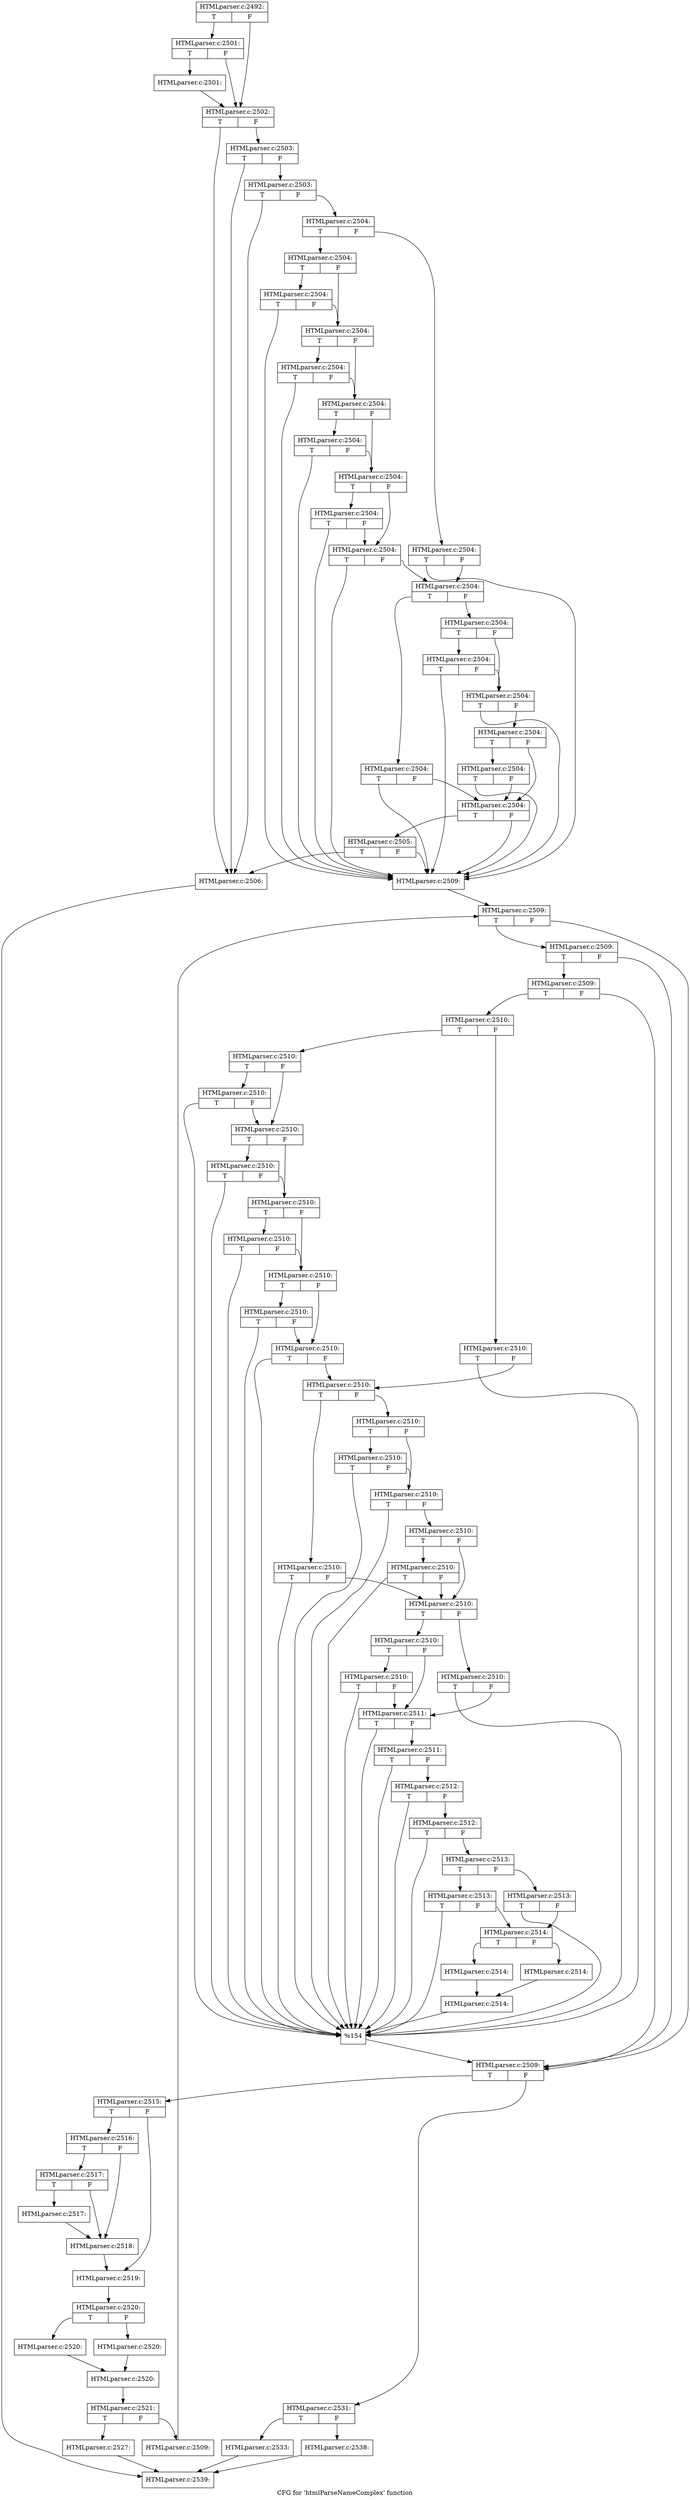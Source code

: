 digraph "CFG for 'htmlParseNameComplex' function" {
	label="CFG for 'htmlParseNameComplex' function";

	Node0x5630c5ef2060 [shape=record,label="{HTMLparser.c:2492:|{<s0>T|<s1>F}}"];
	Node0x5630c5ef2060:s0 -> Node0x5630c5efd1c0;
	Node0x5630c5ef2060:s1 -> Node0x5630c5efd170;
	Node0x5630c5efd1c0 [shape=record,label="{HTMLparser.c:2501:|{<s0>T|<s1>F}}"];
	Node0x5630c5efd1c0:s0 -> Node0x5630c5efd120;
	Node0x5630c5efd1c0:s1 -> Node0x5630c5efd170;
	Node0x5630c5efd120 [shape=record,label="{HTMLparser.c:2501:}"];
	Node0x5630c5efd120 -> Node0x5630c5efd170;
	Node0x5630c5efd170 [shape=record,label="{HTMLparser.c:2502:|{<s0>T|<s1>F}}"];
	Node0x5630c5efd170:s0 -> Node0x5630c5efe880;
	Node0x5630c5efd170:s1 -> Node0x5630c5efe9c0;
	Node0x5630c5efe9c0 [shape=record,label="{HTMLparser.c:2503:|{<s0>T|<s1>F}}"];
	Node0x5630c5efe9c0:s0 -> Node0x5630c5efe880;
	Node0x5630c5efe9c0:s1 -> Node0x5630c5efe970;
	Node0x5630c5efe970 [shape=record,label="{HTMLparser.c:2503:|{<s0>T|<s1>F}}"];
	Node0x5630c5efe970:s0 -> Node0x5630c5efe880;
	Node0x5630c5efe970:s1 -> Node0x5630c5efe920;
	Node0x5630c5efe920 [shape=record,label="{HTMLparser.c:2504:|{<s0>T|<s1>F}}"];
	Node0x5630c5efe920:s0 -> Node0x5630c5eff190;
	Node0x5630c5efe920:s1 -> Node0x5630c5eff1e0;
	Node0x5630c5eff190 [shape=record,label="{HTMLparser.c:2504:|{<s0>T|<s1>F}}"];
	Node0x5630c5eff190:s0 -> Node0x5630c5eff4e0;
	Node0x5630c5eff190:s1 -> Node0x5630c5eff490;
	Node0x5630c5eff4e0 [shape=record,label="{HTMLparser.c:2504:|{<s0>T|<s1>F}}"];
	Node0x5630c5eff4e0:s0 -> Node0x5630c5efe8d0;
	Node0x5630c5eff4e0:s1 -> Node0x5630c5eff490;
	Node0x5630c5eff490 [shape=record,label="{HTMLparser.c:2504:|{<s0>T|<s1>F}}"];
	Node0x5630c5eff490:s0 -> Node0x5630c5eff810;
	Node0x5630c5eff490:s1 -> Node0x5630c5eff440;
	Node0x5630c5eff810 [shape=record,label="{HTMLparser.c:2504:|{<s0>T|<s1>F}}"];
	Node0x5630c5eff810:s0 -> Node0x5630c5efe8d0;
	Node0x5630c5eff810:s1 -> Node0x5630c5eff440;
	Node0x5630c5eff440 [shape=record,label="{HTMLparser.c:2504:|{<s0>T|<s1>F}}"];
	Node0x5630c5eff440:s0 -> Node0x5630c5effb40;
	Node0x5630c5eff440:s1 -> Node0x5630c5eff3f0;
	Node0x5630c5effb40 [shape=record,label="{HTMLparser.c:2504:|{<s0>T|<s1>F}}"];
	Node0x5630c5effb40:s0 -> Node0x5630c5efe8d0;
	Node0x5630c5effb40:s1 -> Node0x5630c5eff3f0;
	Node0x5630c5eff3f0 [shape=record,label="{HTMLparser.c:2504:|{<s0>T|<s1>F}}"];
	Node0x5630c5eff3f0:s0 -> Node0x5630c5effe70;
	Node0x5630c5eff3f0:s1 -> Node0x5630c5eff3a0;
	Node0x5630c5effe70 [shape=record,label="{HTMLparser.c:2504:|{<s0>T|<s1>F}}"];
	Node0x5630c5effe70:s0 -> Node0x5630c5efe8d0;
	Node0x5630c5effe70:s1 -> Node0x5630c5eff3a0;
	Node0x5630c5eff3a0 [shape=record,label="{HTMLparser.c:2504:|{<s0>T|<s1>F}}"];
	Node0x5630c5eff3a0:s0 -> Node0x5630c5efe8d0;
	Node0x5630c5eff3a0:s1 -> Node0x5630c5eff110;
	Node0x5630c5eff1e0 [shape=record,label="{HTMLparser.c:2504:|{<s0>T|<s1>F}}"];
	Node0x5630c5eff1e0:s0 -> Node0x5630c5efe8d0;
	Node0x5630c5eff1e0:s1 -> Node0x5630c5eff110;
	Node0x5630c5eff110 [shape=record,label="{HTMLparser.c:2504:|{<s0>T|<s1>F}}"];
	Node0x5630c5eff110:s0 -> Node0x5630c5f00400;
	Node0x5630c5eff110:s1 -> Node0x5630c5f00480;
	Node0x5630c5f00400 [shape=record,label="{HTMLparser.c:2504:|{<s0>T|<s1>F}}"];
	Node0x5630c5f00400:s0 -> Node0x5630c5efe8d0;
	Node0x5630c5f00400:s1 -> Node0x5630c5eff090;
	Node0x5630c5f00480 [shape=record,label="{HTMLparser.c:2504:|{<s0>T|<s1>F}}"];
	Node0x5630c5f00480:s0 -> Node0x5630c5bfc130;
	Node0x5630c5f00480:s1 -> Node0x5630c5bfc0e0;
	Node0x5630c5bfc130 [shape=record,label="{HTMLparser.c:2504:|{<s0>T|<s1>F}}"];
	Node0x5630c5bfc130:s0 -> Node0x5630c5efe8d0;
	Node0x5630c5bfc130:s1 -> Node0x5630c5bfc0e0;
	Node0x5630c5bfc0e0 [shape=record,label="{HTMLparser.c:2504:|{<s0>T|<s1>F}}"];
	Node0x5630c5bfc0e0:s0 -> Node0x5630c5efe8d0;
	Node0x5630c5bfc0e0:s1 -> Node0x5630c5f004d0;
	Node0x5630c5f004d0 [shape=record,label="{HTMLparser.c:2504:|{<s0>T|<s1>F}}"];
	Node0x5630c5f004d0:s0 -> Node0x5630c5bfc690;
	Node0x5630c5f004d0:s1 -> Node0x5630c5eff090;
	Node0x5630c5bfc690 [shape=record,label="{HTMLparser.c:2504:|{<s0>T|<s1>F}}"];
	Node0x5630c5bfc690:s0 -> Node0x5630c5efe8d0;
	Node0x5630c5bfc690:s1 -> Node0x5630c5eff090;
	Node0x5630c5eff090 [shape=record,label="{HTMLparser.c:2504:|{<s0>T|<s1>F}}"];
	Node0x5630c5eff090:s0 -> Node0x5630c5eff010;
	Node0x5630c5eff090:s1 -> Node0x5630c5efe8d0;
	Node0x5630c5eff010 [shape=record,label="{HTMLparser.c:2505:|{<s0>T|<s1>F}}"];
	Node0x5630c5eff010:s0 -> Node0x5630c5efe880;
	Node0x5630c5eff010:s1 -> Node0x5630c5efe8d0;
	Node0x5630c5efe880 [shape=record,label="{HTMLparser.c:2506:}"];
	Node0x5630c5efe880 -> Node0x5630c5ef20b0;
	Node0x5630c5efe8d0 [shape=record,label="{HTMLparser.c:2509:}"];
	Node0x5630c5efe8d0 -> Node0x5630c5bfcfc0;
	Node0x5630c5bfcfc0 [shape=record,label="{HTMLparser.c:2509:|{<s0>T|<s1>F}}"];
	Node0x5630c5bfcfc0:s0 -> Node0x5630c5bfd380;
	Node0x5630c5bfcfc0:s1 -> Node0x5630c5bfd260;
	Node0x5630c5bfd380 [shape=record,label="{HTMLparser.c:2509:|{<s0>T|<s1>F}}"];
	Node0x5630c5bfd380:s0 -> Node0x5630c5bfd300;
	Node0x5630c5bfd380:s1 -> Node0x5630c5bfd260;
	Node0x5630c5bfd300 [shape=record,label="{HTMLparser.c:2509:|{<s0>T|<s1>F}}"];
	Node0x5630c5bfd300:s0 -> Node0x5630c5bfd2b0;
	Node0x5630c5bfd300:s1 -> Node0x5630c5bfd260;
	Node0x5630c5bfd2b0 [shape=record,label="{HTMLparser.c:2510:|{<s0>T|<s1>F}}"];
	Node0x5630c5bfd2b0:s0 -> Node0x5630c5bfdde0;
	Node0x5630c5bfd2b0:s1 -> Node0x5630c5bfde30;
	Node0x5630c5bfdde0 [shape=record,label="{HTMLparser.c:2510:|{<s0>T|<s1>F}}"];
	Node0x5630c5bfdde0:s0 -> Node0x5630c5bfe190;
	Node0x5630c5bfdde0:s1 -> Node0x5630c5bfe140;
	Node0x5630c5bfe190 [shape=record,label="{HTMLparser.c:2510:|{<s0>T|<s1>F}}"];
	Node0x5630c5bfe190:s0 -> Node0x5630c5bfd960;
	Node0x5630c5bfe190:s1 -> Node0x5630c5bfe140;
	Node0x5630c5bfe140 [shape=record,label="{HTMLparser.c:2510:|{<s0>T|<s1>F}}"];
	Node0x5630c5bfe140:s0 -> Node0x5630c5bfe4c0;
	Node0x5630c5bfe140:s1 -> Node0x5630c5bfe0f0;
	Node0x5630c5bfe4c0 [shape=record,label="{HTMLparser.c:2510:|{<s0>T|<s1>F}}"];
	Node0x5630c5bfe4c0:s0 -> Node0x5630c5bfd960;
	Node0x5630c5bfe4c0:s1 -> Node0x5630c5bfe0f0;
	Node0x5630c5bfe0f0 [shape=record,label="{HTMLparser.c:2510:|{<s0>T|<s1>F}}"];
	Node0x5630c5bfe0f0:s0 -> Node0x5630c5bfe7f0;
	Node0x5630c5bfe0f0:s1 -> Node0x5630c5bfe0a0;
	Node0x5630c5bfe7f0 [shape=record,label="{HTMLparser.c:2510:|{<s0>T|<s1>F}}"];
	Node0x5630c5bfe7f0:s0 -> Node0x5630c5bfd960;
	Node0x5630c5bfe7f0:s1 -> Node0x5630c5bfe0a0;
	Node0x5630c5bfe0a0 [shape=record,label="{HTMLparser.c:2510:|{<s0>T|<s1>F}}"];
	Node0x5630c5bfe0a0:s0 -> Node0x5630c5bfeb20;
	Node0x5630c5bfe0a0:s1 -> Node0x5630c5bfe050;
	Node0x5630c5bfeb20 [shape=record,label="{HTMLparser.c:2510:|{<s0>T|<s1>F}}"];
	Node0x5630c5bfeb20:s0 -> Node0x5630c5bfd960;
	Node0x5630c5bfeb20:s1 -> Node0x5630c5bfe050;
	Node0x5630c5bfe050 [shape=record,label="{HTMLparser.c:2510:|{<s0>T|<s1>F}}"];
	Node0x5630c5bfe050:s0 -> Node0x5630c5bfd960;
	Node0x5630c5bfe050:s1 -> Node0x5630c5bfdd60;
	Node0x5630c5bfde30 [shape=record,label="{HTMLparser.c:2510:|{<s0>T|<s1>F}}"];
	Node0x5630c5bfde30:s0 -> Node0x5630c5bfd960;
	Node0x5630c5bfde30:s1 -> Node0x5630c5bfdd60;
	Node0x5630c5bfdd60 [shape=record,label="{HTMLparser.c:2510:|{<s0>T|<s1>F}}"];
	Node0x5630c5bfdd60:s0 -> Node0x5630c5efdf60;
	Node0x5630c5bfdd60:s1 -> Node0x5630c5efe530;
	Node0x5630c5efdf60 [shape=record,label="{HTMLparser.c:2510:|{<s0>T|<s1>F}}"];
	Node0x5630c5efdf60:s0 -> Node0x5630c5bfd960;
	Node0x5630c5efdf60:s1 -> Node0x5630c5bfdce0;
	Node0x5630c5efe530 [shape=record,label="{HTMLparser.c:2510:|{<s0>T|<s1>F}}"];
	Node0x5630c5efe530:s0 -> Node0x5630c5f06e60;
	Node0x5630c5efe530:s1 -> Node0x5630c5f06e10;
	Node0x5630c5f06e60 [shape=record,label="{HTMLparser.c:2510:|{<s0>T|<s1>F}}"];
	Node0x5630c5f06e60:s0 -> Node0x5630c5bfd960;
	Node0x5630c5f06e60:s1 -> Node0x5630c5f06e10;
	Node0x5630c5f06e10 [shape=record,label="{HTMLparser.c:2510:|{<s0>T|<s1>F}}"];
	Node0x5630c5f06e10:s0 -> Node0x5630c5bfd960;
	Node0x5630c5f06e10:s1 -> Node0x5630c5f06dc0;
	Node0x5630c5f06dc0 [shape=record,label="{HTMLparser.c:2510:|{<s0>T|<s1>F}}"];
	Node0x5630c5f06dc0:s0 -> Node0x5630c5f07300;
	Node0x5630c5f06dc0:s1 -> Node0x5630c5bfdce0;
	Node0x5630c5f07300 [shape=record,label="{HTMLparser.c:2510:|{<s0>T|<s1>F}}"];
	Node0x5630c5f07300:s0 -> Node0x5630c5bfd960;
	Node0x5630c5f07300:s1 -> Node0x5630c5bfdce0;
	Node0x5630c5bfdce0 [shape=record,label="{HTMLparser.c:2510:|{<s0>T|<s1>F}}"];
	Node0x5630c5bfdce0:s0 -> Node0x5630c5f07630;
	Node0x5630c5bfdce0:s1 -> Node0x5630c5f07680;
	Node0x5630c5f07630 [shape=record,label="{HTMLparser.c:2510:|{<s0>T|<s1>F}}"];
	Node0x5630c5f07630:s0 -> Node0x5630c5f07870;
	Node0x5630c5f07630:s1 -> Node0x5630c5bfdc60;
	Node0x5630c5f07870 [shape=record,label="{HTMLparser.c:2510:|{<s0>T|<s1>F}}"];
	Node0x5630c5f07870:s0 -> Node0x5630c5bfd960;
	Node0x5630c5f07870:s1 -> Node0x5630c5bfdc60;
	Node0x5630c5f07680 [shape=record,label="{HTMLparser.c:2510:|{<s0>T|<s1>F}}"];
	Node0x5630c5f07680:s0 -> Node0x5630c5bfd960;
	Node0x5630c5f07680:s1 -> Node0x5630c5bfdc60;
	Node0x5630c5bfdc60 [shape=record,label="{HTMLparser.c:2511:|{<s0>T|<s1>F}}"];
	Node0x5630c5bfdc60:s0 -> Node0x5630c5bfd960;
	Node0x5630c5bfdc60:s1 -> Node0x5630c5bfdbe0;
	Node0x5630c5bfdbe0 [shape=record,label="{HTMLparser.c:2511:|{<s0>T|<s1>F}}"];
	Node0x5630c5bfdbe0:s0 -> Node0x5630c5bfd960;
	Node0x5630c5bfdbe0:s1 -> Node0x5630c5bfdb60;
	Node0x5630c5bfdb60 [shape=record,label="{HTMLparser.c:2512:|{<s0>T|<s1>F}}"];
	Node0x5630c5bfdb60:s0 -> Node0x5630c5bfd960;
	Node0x5630c5bfdb60:s1 -> Node0x5630c5bfdae0;
	Node0x5630c5bfdae0 [shape=record,label="{HTMLparser.c:2512:|{<s0>T|<s1>F}}"];
	Node0x5630c5bfdae0:s0 -> Node0x5630c5bfd960;
	Node0x5630c5bfdae0:s1 -> Node0x5630c5bfda60;
	Node0x5630c5bfda60 [shape=record,label="{HTMLparser.c:2513:|{<s0>T|<s1>F}}"];
	Node0x5630c5bfda60:s0 -> Node0x5630c5f08660;
	Node0x5630c5bfda60:s1 -> Node0x5630c5f086b0;
	Node0x5630c5f08660 [shape=record,label="{HTMLparser.c:2513:|{<s0>T|<s1>F}}"];
	Node0x5630c5f08660:s0 -> Node0x5630c5bfd960;
	Node0x5630c5f08660:s1 -> Node0x5630c5bfda10;
	Node0x5630c5f086b0 [shape=record,label="{HTMLparser.c:2513:|{<s0>T|<s1>F}}"];
	Node0x5630c5f086b0:s0 -> Node0x5630c5bfd960;
	Node0x5630c5f086b0:s1 -> Node0x5630c5bfda10;
	Node0x5630c5bfda10 [shape=record,label="{HTMLparser.c:2514:|{<s0>T|<s1>F}}"];
	Node0x5630c5bfda10:s0 -> Node0x5630c5bd25c0;
	Node0x5630c5bfda10:s1 -> Node0x5630c5bd2970;
	Node0x5630c5bd25c0 [shape=record,label="{HTMLparser.c:2514:}"];
	Node0x5630c5bd25c0 -> Node0x5630c5bd29c0;
	Node0x5630c5bd2970 [shape=record,label="{HTMLparser.c:2514:}"];
	Node0x5630c5bd2970 -> Node0x5630c5bd29c0;
	Node0x5630c5bd29c0 [shape=record,label="{HTMLparser.c:2514:}"];
	Node0x5630c5bd29c0 -> Node0x5630c5bfd960;
	Node0x5630c5bfd960 [shape=record,label="{%154}"];
	Node0x5630c5bfd960 -> Node0x5630c5bfd260;
	Node0x5630c5bfd260 [shape=record,label="{HTMLparser.c:2509:|{<s0>T|<s1>F}}"];
	Node0x5630c5bfd260:s0 -> Node0x5630c5bd3180;
	Node0x5630c5bfd260:s1 -> Node0x5630c5bfd1e0;
	Node0x5630c5bd3180 [shape=record,label="{HTMLparser.c:2515:|{<s0>T|<s1>F}}"];
	Node0x5630c5bd3180:s0 -> Node0x5630c5bd3370;
	Node0x5630c5bd3180:s1 -> Node0x5630c5bd33c0;
	Node0x5630c5bd3370 [shape=record,label="{HTMLparser.c:2516:|{<s0>T|<s1>F}}"];
	Node0x5630c5bd3370:s0 -> Node0x5630c5bd39d0;
	Node0x5630c5bd3370:s1 -> Node0x5630c5bd3980;
	Node0x5630c5bd39d0 [shape=record,label="{HTMLparser.c:2517:|{<s0>T|<s1>F}}"];
	Node0x5630c5bd39d0:s0 -> Node0x5630c5bd3930;
	Node0x5630c5bd39d0:s1 -> Node0x5630c5bd3980;
	Node0x5630c5bd3930 [shape=record,label="{HTMLparser.c:2517:}"];
	Node0x5630c5bd3930 -> Node0x5630c5bd3980;
	Node0x5630c5bd3980 [shape=record,label="{HTMLparser.c:2518:}"];
	Node0x5630c5bd3980 -> Node0x5630c5bd33c0;
	Node0x5630c5bd33c0 [shape=record,label="{HTMLparser.c:2519:}"];
	Node0x5630c5bd33c0 -> Node0x5630c5f0c830;
	Node0x5630c5f0c830 [shape=record,label="{HTMLparser.c:2520:|{<s0>T|<s1>F}}"];
	Node0x5630c5f0c830:s0 -> Node0x5630c5f0cad0;
	Node0x5630c5f0c830:s1 -> Node0x5630c5f0cb70;
	Node0x5630c5f0cad0 [shape=record,label="{HTMLparser.c:2520:}"];
	Node0x5630c5f0cad0 -> Node0x5630c5f0cb20;
	Node0x5630c5f0cb70 [shape=record,label="{HTMLparser.c:2520:}"];
	Node0x5630c5f0cb70 -> Node0x5630c5f0cb20;
	Node0x5630c5f0cb20 [shape=record,label="{HTMLparser.c:2520:}"];
	Node0x5630c5f0cb20 -> Node0x5630c5f0c790;
	Node0x5630c5f0c790 [shape=record,label="{HTMLparser.c:2521:|{<s0>T|<s1>F}}"];
	Node0x5630c5f0c790:s0 -> Node0x5630c5f0c7e0;
	Node0x5630c5f0c790:s1 -> Node0x5630c5f0e4b0;
	Node0x5630c5f0c7e0 [shape=record,label="{HTMLparser.c:2527:}"];
	Node0x5630c5f0c7e0 -> Node0x5630c5ef20b0;
	Node0x5630c5f0e4b0 [shape=record,label="{HTMLparser.c:2509:}"];
	Node0x5630c5f0e4b0 -> Node0x5630c5bfcfc0;
	Node0x5630c5bfd1e0 [shape=record,label="{HTMLparser.c:2531:|{<s0>T|<s1>F}}"];
	Node0x5630c5bfd1e0:s0 -> Node0x5630c5f0ee80;
	Node0x5630c5bfd1e0:s1 -> Node0x5630c5f0eed0;
	Node0x5630c5f0ee80 [shape=record,label="{HTMLparser.c:2533:}"];
	Node0x5630c5f0ee80 -> Node0x5630c5ef20b0;
	Node0x5630c5f0eed0 [shape=record,label="{HTMLparser.c:2538:}"];
	Node0x5630c5f0eed0 -> Node0x5630c5ef20b0;
	Node0x5630c5ef20b0 [shape=record,label="{HTMLparser.c:2539:}"];
}
